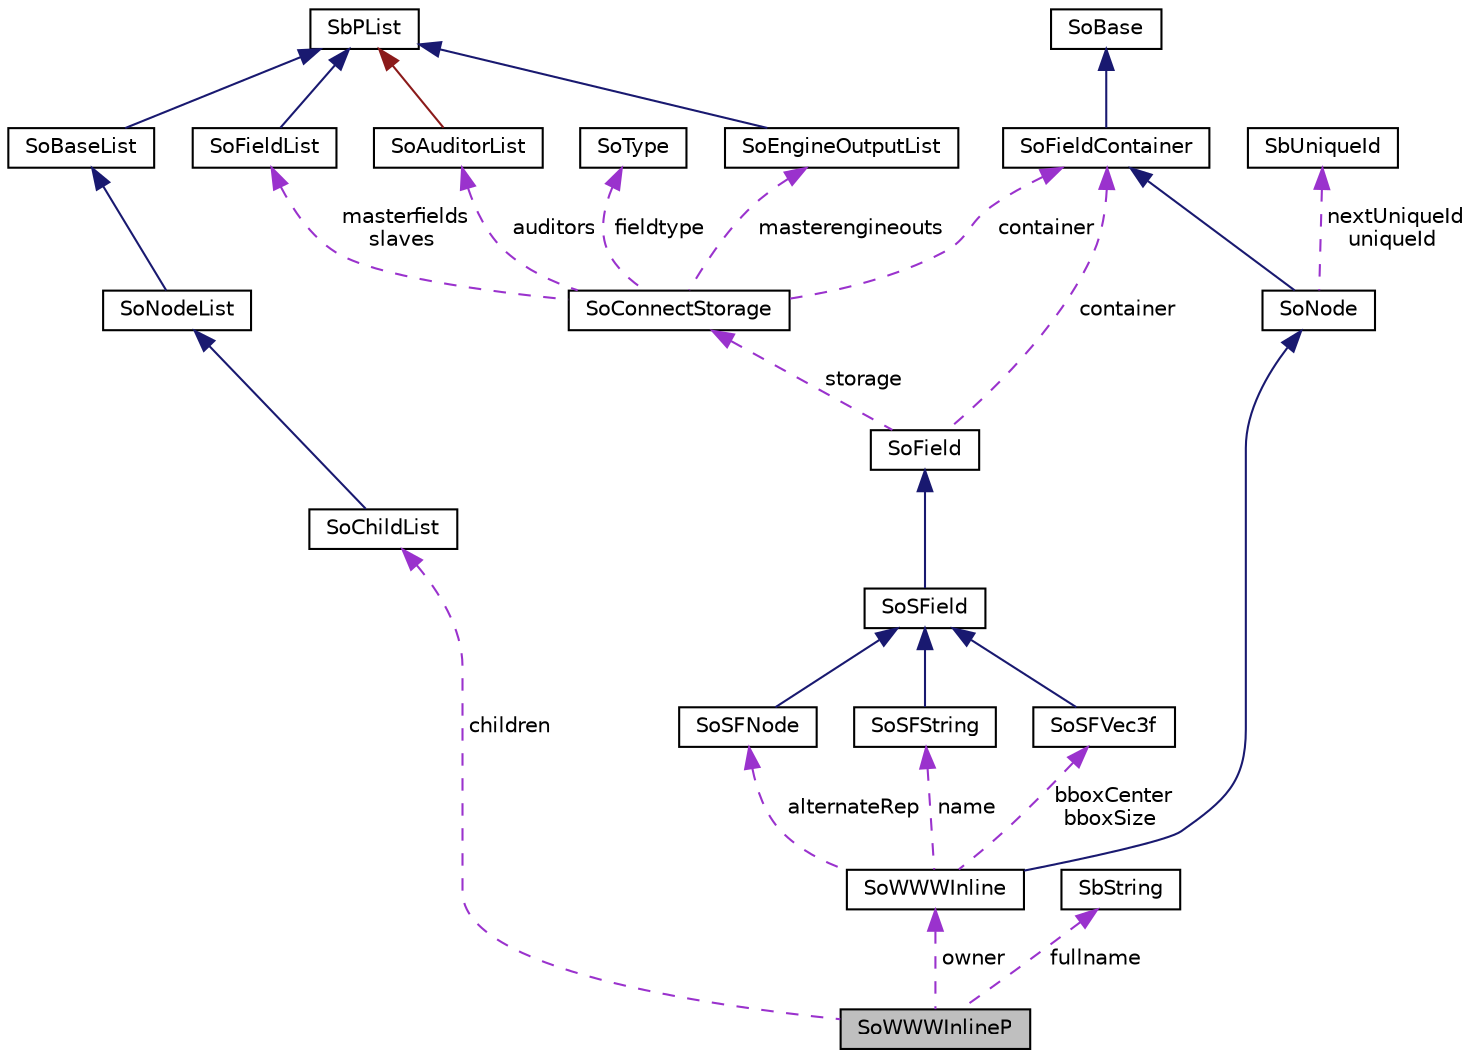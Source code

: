 digraph "SoWWWInlineP"
{
 // LATEX_PDF_SIZE
  edge [fontname="Helvetica",fontsize="10",labelfontname="Helvetica",labelfontsize="10"];
  node [fontname="Helvetica",fontsize="10",shape=record];
  Node1 [label="SoWWWInlineP",height=0.2,width=0.4,color="black", fillcolor="grey75", style="filled", fontcolor="black",tooltip=" "];
  Node2 -> Node1 [dir="back",color="darkorchid3",fontsize="10",style="dashed",label=" children" ,fontname="Helvetica"];
  Node2 [label="SoChildList",height=0.2,width=0.4,color="black", fillcolor="white", style="filled",URL="$classSoChildList.html",tooltip="The SoChildList class is a container for node children."];
  Node3 -> Node2 [dir="back",color="midnightblue",fontsize="10",style="solid",fontname="Helvetica"];
  Node3 [label="SoNodeList",height=0.2,width=0.4,color="black", fillcolor="white", style="filled",URL="$classSoNodeList.html",tooltip="The SoNodeList class is a container for pointers to SoNode objects."];
  Node4 -> Node3 [dir="back",color="midnightblue",fontsize="10",style="solid",fontname="Helvetica"];
  Node4 [label="SoBaseList",height=0.2,width=0.4,color="black", fillcolor="white", style="filled",URL="$classSoBaseList.html",tooltip="The SoBaseList class is a container for pointers to SoBase derived objects."];
  Node5 -> Node4 [dir="back",color="midnightblue",fontsize="10",style="solid",fontname="Helvetica"];
  Node5 [label="SbPList",height=0.2,width=0.4,color="black", fillcolor="white", style="filled",URL="$classSbPList.html",tooltip="The SbPList class is a container class for void pointers."];
  Node6 -> Node1 [dir="back",color="darkorchid3",fontsize="10",style="dashed",label=" fullname" ,fontname="Helvetica"];
  Node6 [label="SbString",height=0.2,width=0.4,color="black", fillcolor="white", style="filled",URL="$classSbString.html",tooltip="The SbString class is a string class with convenience functions for string operations."];
  Node7 -> Node1 [dir="back",color="darkorchid3",fontsize="10",style="dashed",label=" owner" ,fontname="Helvetica"];
  Node7 [label="SoWWWInline",height=0.2,width=0.4,color="black", fillcolor="white", style="filled",URL="$classSoWWWInline.html",tooltip="The SoWWWInline class is a node used to include data from an URL."];
  Node8 -> Node7 [dir="back",color="midnightblue",fontsize="10",style="solid",fontname="Helvetica"];
  Node8 [label="SoNode",height=0.2,width=0.4,color="black", fillcolor="white", style="filled",URL="$classSoNode.html",tooltip="The SoNode class is the base class for nodes used in scene graphs."];
  Node9 -> Node8 [dir="back",color="midnightblue",fontsize="10",style="solid",fontname="Helvetica"];
  Node9 [label="SoFieldContainer",height=0.2,width=0.4,color="black", fillcolor="white", style="filled",URL="$classSoFieldContainer.html",tooltip="The SoFieldContainer class is a base class for all classes that contain fields."];
  Node10 -> Node9 [dir="back",color="midnightblue",fontsize="10",style="solid",fontname="Helvetica"];
  Node10 [label="SoBase",height=0.2,width=0.4,color="black", fillcolor="white", style="filled",URL="$classSoBase.html",tooltip="The SoBase class is the top-level superclass for a number of class-hierarchies."];
  Node11 -> Node8 [dir="back",color="darkorchid3",fontsize="10",style="dashed",label=" nextUniqueId\nuniqueId" ,fontname="Helvetica"];
  Node11 [label="SbUniqueId",height=0.2,width=0.4,color="black", fillcolor="white", style="filled",URL="$classSbUniqueId.html",tooltip="SbUniqueId is an integer type for node identifiers."];
  Node12 -> Node7 [dir="back",color="darkorchid3",fontsize="10",style="dashed",label=" alternateRep" ,fontname="Helvetica"];
  Node12 [label="SoSFNode",height=0.2,width=0.4,color="black", fillcolor="white", style="filled",URL="$classSoSFNode.html",tooltip="The SoSFNode class is a container for a single node."];
  Node13 -> Node12 [dir="back",color="midnightblue",fontsize="10",style="solid",fontname="Helvetica"];
  Node13 [label="SoSField",height=0.2,width=0.4,color="black", fillcolor="white", style="filled",URL="$classSoSField.html",tooltip="The SoSField class is the base class for fields which contains only a single value."];
  Node14 -> Node13 [dir="back",color="midnightblue",fontsize="10",style="solid",fontname="Helvetica"];
  Node14 [label="SoField",height=0.2,width=0.4,color="black", fillcolor="white", style="filled",URL="$classSoField.html",tooltip="The SoField class is the top-level abstract base class for fields."];
  Node9 -> Node14 [dir="back",color="darkorchid3",fontsize="10",style="dashed",label=" container" ,fontname="Helvetica"];
  Node15 -> Node14 [dir="back",color="darkorchid3",fontsize="10",style="dashed",label=" storage" ,fontname="Helvetica"];
  Node15 [label="SoConnectStorage",height=0.2,width=0.4,color="black", fillcolor="white", style="filled",URL="$classSoConnectStorage.html",tooltip=" "];
  Node16 -> Node15 [dir="back",color="darkorchid3",fontsize="10",style="dashed",label=" masterfields\nslaves" ,fontname="Helvetica"];
  Node16 [label="SoFieldList",height=0.2,width=0.4,color="black", fillcolor="white", style="filled",URL="$classSoFieldList.html",tooltip="The SoFieldList class is a container for pointers to SoField objects."];
  Node5 -> Node16 [dir="back",color="midnightblue",fontsize="10",style="solid",fontname="Helvetica"];
  Node17 -> Node15 [dir="back",color="darkorchid3",fontsize="10",style="dashed",label=" auditors" ,fontname="Helvetica"];
  Node17 [label="SoAuditorList",height=0.2,width=0.4,color="black", fillcolor="white", style="filled",URL="$classSoAuditorList.html",tooltip="The SoAuditorList class is used to keep track of auditors for certain object classes."];
  Node5 -> Node17 [dir="back",color="firebrick4",fontsize="10",style="solid",fontname="Helvetica"];
  Node9 -> Node15 [dir="back",color="darkorchid3",fontsize="10",style="dashed",label=" container" ,fontname="Helvetica"];
  Node18 -> Node15 [dir="back",color="darkorchid3",fontsize="10",style="dashed",label=" fieldtype" ,fontname="Helvetica"];
  Node18 [label="SoType",height=0.2,width=0.4,color="black", fillcolor="white", style="filled",URL="$classSoType.html",tooltip="The SoType class is the basis for the runtime type system in Coin."];
  Node19 -> Node15 [dir="back",color="darkorchid3",fontsize="10",style="dashed",label=" masterengineouts" ,fontname="Helvetica"];
  Node19 [label="SoEngineOutputList",height=0.2,width=0.4,color="black", fillcolor="white", style="filled",URL="$classSoEngineOutputList.html",tooltip="The SoEngineOutputList class is a container for SoEngineOutput objects."];
  Node5 -> Node19 [dir="back",color="midnightblue",fontsize="10",style="solid",fontname="Helvetica"];
  Node20 -> Node7 [dir="back",color="darkorchid3",fontsize="10",style="dashed",label=" name" ,fontname="Helvetica"];
  Node20 [label="SoSFString",height=0.2,width=0.4,color="black", fillcolor="white", style="filled",URL="$classSoSFString.html",tooltip="The SoSFString class is a container for an SbString."];
  Node13 -> Node20 [dir="back",color="midnightblue",fontsize="10",style="solid",fontname="Helvetica"];
  Node21 -> Node7 [dir="back",color="darkorchid3",fontsize="10",style="dashed",label=" bboxCenter\nbboxSize" ,fontname="Helvetica"];
  Node21 [label="SoSFVec3f",height=0.2,width=0.4,color="black", fillcolor="white", style="filled",URL="$classSoSFVec3f.html",tooltip="The SoSFVec3f class is a container for an SbVec3f vector."];
  Node13 -> Node21 [dir="back",color="midnightblue",fontsize="10",style="solid",fontname="Helvetica"];
}
